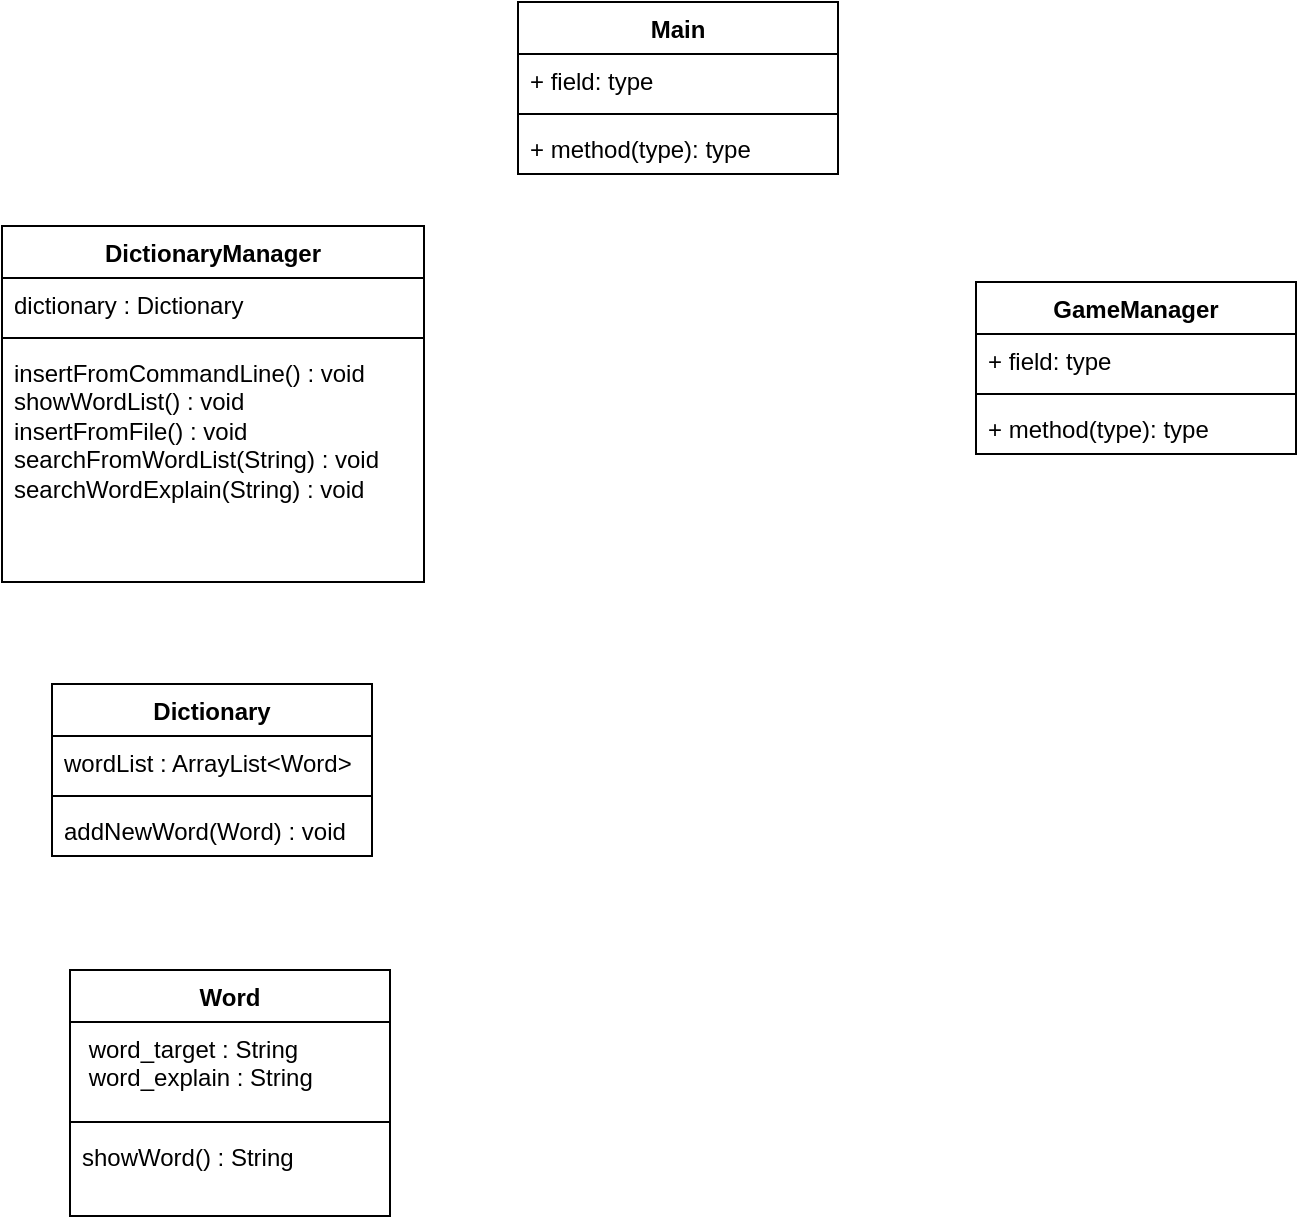 <mxfile version="21.7.5" type="device">
  <diagram name="Trang-1" id="CSJld6gNFZ2PPCn0CT4v">
    <mxGraphModel dx="1393" dy="980" grid="0" gridSize="10" guides="1" tooltips="1" connect="1" arrows="1" fold="1" page="0" pageScale="1" pageWidth="1100" pageHeight="1700" math="0" shadow="0">
      <root>
        <mxCell id="0" />
        <mxCell id="1" parent="0" />
        <mxCell id="avIj8mcyiUnQkzs88CqJ-5" value="Main" style="swimlane;fontStyle=1;align=center;verticalAlign=top;childLayout=stackLayout;horizontal=1;startSize=26;horizontalStack=0;resizeParent=1;resizeParentMax=0;resizeLast=0;collapsible=1;marginBottom=0;whiteSpace=wrap;html=1;" vertex="1" parent="1">
          <mxGeometry x="135" y="-164" width="160" height="86" as="geometry" />
        </mxCell>
        <mxCell id="avIj8mcyiUnQkzs88CqJ-6" value="+ field: type" style="text;strokeColor=none;fillColor=none;align=left;verticalAlign=top;spacingLeft=4;spacingRight=4;overflow=hidden;rotatable=0;points=[[0,0.5],[1,0.5]];portConstraint=eastwest;whiteSpace=wrap;html=1;" vertex="1" parent="avIj8mcyiUnQkzs88CqJ-5">
          <mxGeometry y="26" width="160" height="26" as="geometry" />
        </mxCell>
        <mxCell id="avIj8mcyiUnQkzs88CqJ-7" value="" style="line;strokeWidth=1;fillColor=none;align=left;verticalAlign=middle;spacingTop=-1;spacingLeft=3;spacingRight=3;rotatable=0;labelPosition=right;points=[];portConstraint=eastwest;strokeColor=inherit;" vertex="1" parent="avIj8mcyiUnQkzs88CqJ-5">
          <mxGeometry y="52" width="160" height="8" as="geometry" />
        </mxCell>
        <mxCell id="avIj8mcyiUnQkzs88CqJ-8" value="+ method(type): type" style="text;strokeColor=none;fillColor=none;align=left;verticalAlign=top;spacingLeft=4;spacingRight=4;overflow=hidden;rotatable=0;points=[[0,0.5],[1,0.5]];portConstraint=eastwest;whiteSpace=wrap;html=1;" vertex="1" parent="avIj8mcyiUnQkzs88CqJ-5">
          <mxGeometry y="60" width="160" height="26" as="geometry" />
        </mxCell>
        <mxCell id="avIj8mcyiUnQkzs88CqJ-9" value="DictionaryManager" style="swimlane;fontStyle=1;align=center;verticalAlign=top;childLayout=stackLayout;horizontal=1;startSize=26;horizontalStack=0;resizeParent=1;resizeParentMax=0;resizeLast=0;collapsible=1;marginBottom=0;whiteSpace=wrap;html=1;" vertex="1" parent="1">
          <mxGeometry x="-123" y="-52" width="211" height="178" as="geometry" />
        </mxCell>
        <mxCell id="avIj8mcyiUnQkzs88CqJ-10" value="dictionary : Dictionary" style="text;strokeColor=none;fillColor=none;align=left;verticalAlign=top;spacingLeft=4;spacingRight=4;overflow=hidden;rotatable=0;points=[[0,0.5],[1,0.5]];portConstraint=eastwest;whiteSpace=wrap;html=1;" vertex="1" parent="avIj8mcyiUnQkzs88CqJ-9">
          <mxGeometry y="26" width="211" height="26" as="geometry" />
        </mxCell>
        <mxCell id="avIj8mcyiUnQkzs88CqJ-11" value="" style="line;strokeWidth=1;fillColor=none;align=left;verticalAlign=middle;spacingTop=-1;spacingLeft=3;spacingRight=3;rotatable=0;labelPosition=right;points=[];portConstraint=eastwest;strokeColor=inherit;" vertex="1" parent="avIj8mcyiUnQkzs88CqJ-9">
          <mxGeometry y="52" width="211" height="8" as="geometry" />
        </mxCell>
        <mxCell id="avIj8mcyiUnQkzs88CqJ-12" value="insertFromCommandLine() : void&lt;br&gt;showWordList() : void&lt;br&gt;insertFromFile() : void&lt;br&gt;searchFromWordList(String) : void&lt;br&gt;searchWordExplain(String) : void&lt;br&gt;" style="text;strokeColor=none;fillColor=none;align=left;verticalAlign=top;spacingLeft=4;spacingRight=4;overflow=hidden;rotatable=0;points=[[0,0.5],[1,0.5]];portConstraint=eastwest;whiteSpace=wrap;html=1;" vertex="1" parent="avIj8mcyiUnQkzs88CqJ-9">
          <mxGeometry y="60" width="211" height="118" as="geometry" />
        </mxCell>
        <mxCell id="avIj8mcyiUnQkzs88CqJ-13" value="GameManager" style="swimlane;fontStyle=1;align=center;verticalAlign=top;childLayout=stackLayout;horizontal=1;startSize=26;horizontalStack=0;resizeParent=1;resizeParentMax=0;resizeLast=0;collapsible=1;marginBottom=0;whiteSpace=wrap;html=1;" vertex="1" parent="1">
          <mxGeometry x="364" y="-24" width="160" height="86" as="geometry" />
        </mxCell>
        <mxCell id="avIj8mcyiUnQkzs88CqJ-14" value="+ field: type" style="text;strokeColor=none;fillColor=none;align=left;verticalAlign=top;spacingLeft=4;spacingRight=4;overflow=hidden;rotatable=0;points=[[0,0.5],[1,0.5]];portConstraint=eastwest;whiteSpace=wrap;html=1;" vertex="1" parent="avIj8mcyiUnQkzs88CqJ-13">
          <mxGeometry y="26" width="160" height="26" as="geometry" />
        </mxCell>
        <mxCell id="avIj8mcyiUnQkzs88CqJ-15" value="" style="line;strokeWidth=1;fillColor=none;align=left;verticalAlign=middle;spacingTop=-1;spacingLeft=3;spacingRight=3;rotatable=0;labelPosition=right;points=[];portConstraint=eastwest;strokeColor=inherit;" vertex="1" parent="avIj8mcyiUnQkzs88CqJ-13">
          <mxGeometry y="52" width="160" height="8" as="geometry" />
        </mxCell>
        <mxCell id="avIj8mcyiUnQkzs88CqJ-16" value="+ method(type): type" style="text;strokeColor=none;fillColor=none;align=left;verticalAlign=top;spacingLeft=4;spacingRight=4;overflow=hidden;rotatable=0;points=[[0,0.5],[1,0.5]];portConstraint=eastwest;whiteSpace=wrap;html=1;" vertex="1" parent="avIj8mcyiUnQkzs88CqJ-13">
          <mxGeometry y="60" width="160" height="26" as="geometry" />
        </mxCell>
        <mxCell id="avIj8mcyiUnQkzs88CqJ-17" value="Dictionary" style="swimlane;fontStyle=1;align=center;verticalAlign=top;childLayout=stackLayout;horizontal=1;startSize=26;horizontalStack=0;resizeParent=1;resizeParentMax=0;resizeLast=0;collapsible=1;marginBottom=0;whiteSpace=wrap;html=1;" vertex="1" parent="1">
          <mxGeometry x="-98" y="177" width="160" height="86" as="geometry" />
        </mxCell>
        <mxCell id="avIj8mcyiUnQkzs88CqJ-18" value="wordList : ArrayList&amp;lt;Word&amp;gt;" style="text;strokeColor=none;fillColor=none;align=left;verticalAlign=top;spacingLeft=4;spacingRight=4;overflow=hidden;rotatable=0;points=[[0,0.5],[1,0.5]];portConstraint=eastwest;whiteSpace=wrap;html=1;" vertex="1" parent="avIj8mcyiUnQkzs88CqJ-17">
          <mxGeometry y="26" width="160" height="26" as="geometry" />
        </mxCell>
        <mxCell id="avIj8mcyiUnQkzs88CqJ-19" value="" style="line;strokeWidth=1;fillColor=none;align=left;verticalAlign=middle;spacingTop=-1;spacingLeft=3;spacingRight=3;rotatable=0;labelPosition=right;points=[];portConstraint=eastwest;strokeColor=inherit;" vertex="1" parent="avIj8mcyiUnQkzs88CqJ-17">
          <mxGeometry y="52" width="160" height="8" as="geometry" />
        </mxCell>
        <mxCell id="avIj8mcyiUnQkzs88CqJ-20" value="addNewWord(Word) : void" style="text;strokeColor=none;fillColor=none;align=left;verticalAlign=top;spacingLeft=4;spacingRight=4;overflow=hidden;rotatable=0;points=[[0,0.5],[1,0.5]];portConstraint=eastwest;whiteSpace=wrap;html=1;" vertex="1" parent="avIj8mcyiUnQkzs88CqJ-17">
          <mxGeometry y="60" width="160" height="26" as="geometry" />
        </mxCell>
        <mxCell id="avIj8mcyiUnQkzs88CqJ-21" value="Word" style="swimlane;fontStyle=1;align=center;verticalAlign=top;childLayout=stackLayout;horizontal=1;startSize=26;horizontalStack=0;resizeParent=1;resizeParentMax=0;resizeLast=0;collapsible=1;marginBottom=0;whiteSpace=wrap;html=1;" vertex="1" parent="1">
          <mxGeometry x="-89" y="320" width="160" height="123" as="geometry" />
        </mxCell>
        <mxCell id="avIj8mcyiUnQkzs88CqJ-22" value="&amp;nbsp;word_target : String&lt;br&gt;&amp;nbsp;word_explain : String" style="text;strokeColor=none;fillColor=none;align=left;verticalAlign=top;spacingLeft=4;spacingRight=4;overflow=hidden;rotatable=0;points=[[0,0.5],[1,0.5]];portConstraint=eastwest;whiteSpace=wrap;html=1;" vertex="1" parent="avIj8mcyiUnQkzs88CqJ-21">
          <mxGeometry y="26" width="160" height="46" as="geometry" />
        </mxCell>
        <mxCell id="avIj8mcyiUnQkzs88CqJ-23" value="" style="line;strokeWidth=1;fillColor=none;align=left;verticalAlign=middle;spacingTop=-1;spacingLeft=3;spacingRight=3;rotatable=0;labelPosition=right;points=[];portConstraint=eastwest;strokeColor=inherit;" vertex="1" parent="avIj8mcyiUnQkzs88CqJ-21">
          <mxGeometry y="72" width="160" height="8" as="geometry" />
        </mxCell>
        <mxCell id="avIj8mcyiUnQkzs88CqJ-24" value="showWord() : String" style="text;strokeColor=none;fillColor=none;align=left;verticalAlign=top;spacingLeft=4;spacingRight=4;overflow=hidden;rotatable=0;points=[[0,0.5],[1,0.5]];portConstraint=eastwest;whiteSpace=wrap;html=1;" vertex="1" parent="avIj8mcyiUnQkzs88CqJ-21">
          <mxGeometry y="80" width="160" height="43" as="geometry" />
        </mxCell>
      </root>
    </mxGraphModel>
  </diagram>
</mxfile>
